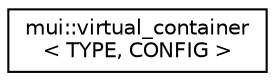 digraph "Graphical Class Hierarchy"
{
 // LATEX_PDF_SIZE
  edge [fontname="Helvetica",fontsize="10",labelfontname="Helvetica",labelfontsize="10"];
  node [fontname="Helvetica",fontsize="10",shape=record];
  rankdir="LR";
  Node0 [label="mui::virtual_container\l\< TYPE, CONFIG \>",height=0.2,width=0.4,color="black", fillcolor="white", style="filled",URL="$classmui_1_1virtual__container.html",tooltip=" "];
}
